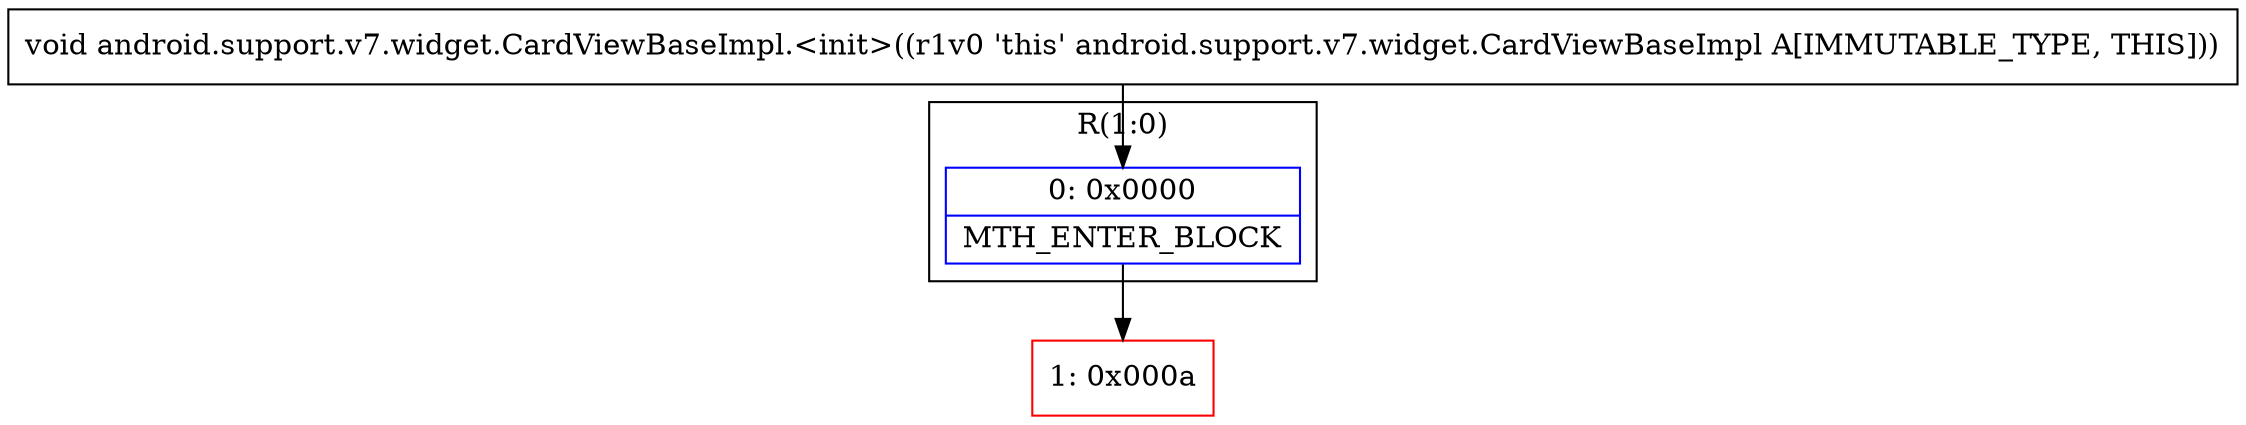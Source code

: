 digraph "CFG forandroid.support.v7.widget.CardViewBaseImpl.\<init\>()V" {
subgraph cluster_Region_341422774 {
label = "R(1:0)";
node [shape=record,color=blue];
Node_0 [shape=record,label="{0\:\ 0x0000|MTH_ENTER_BLOCK\l}"];
}
Node_1 [shape=record,color=red,label="{1\:\ 0x000a}"];
MethodNode[shape=record,label="{void android.support.v7.widget.CardViewBaseImpl.\<init\>((r1v0 'this' android.support.v7.widget.CardViewBaseImpl A[IMMUTABLE_TYPE, THIS])) }"];
MethodNode -> Node_0;
Node_0 -> Node_1;
}

